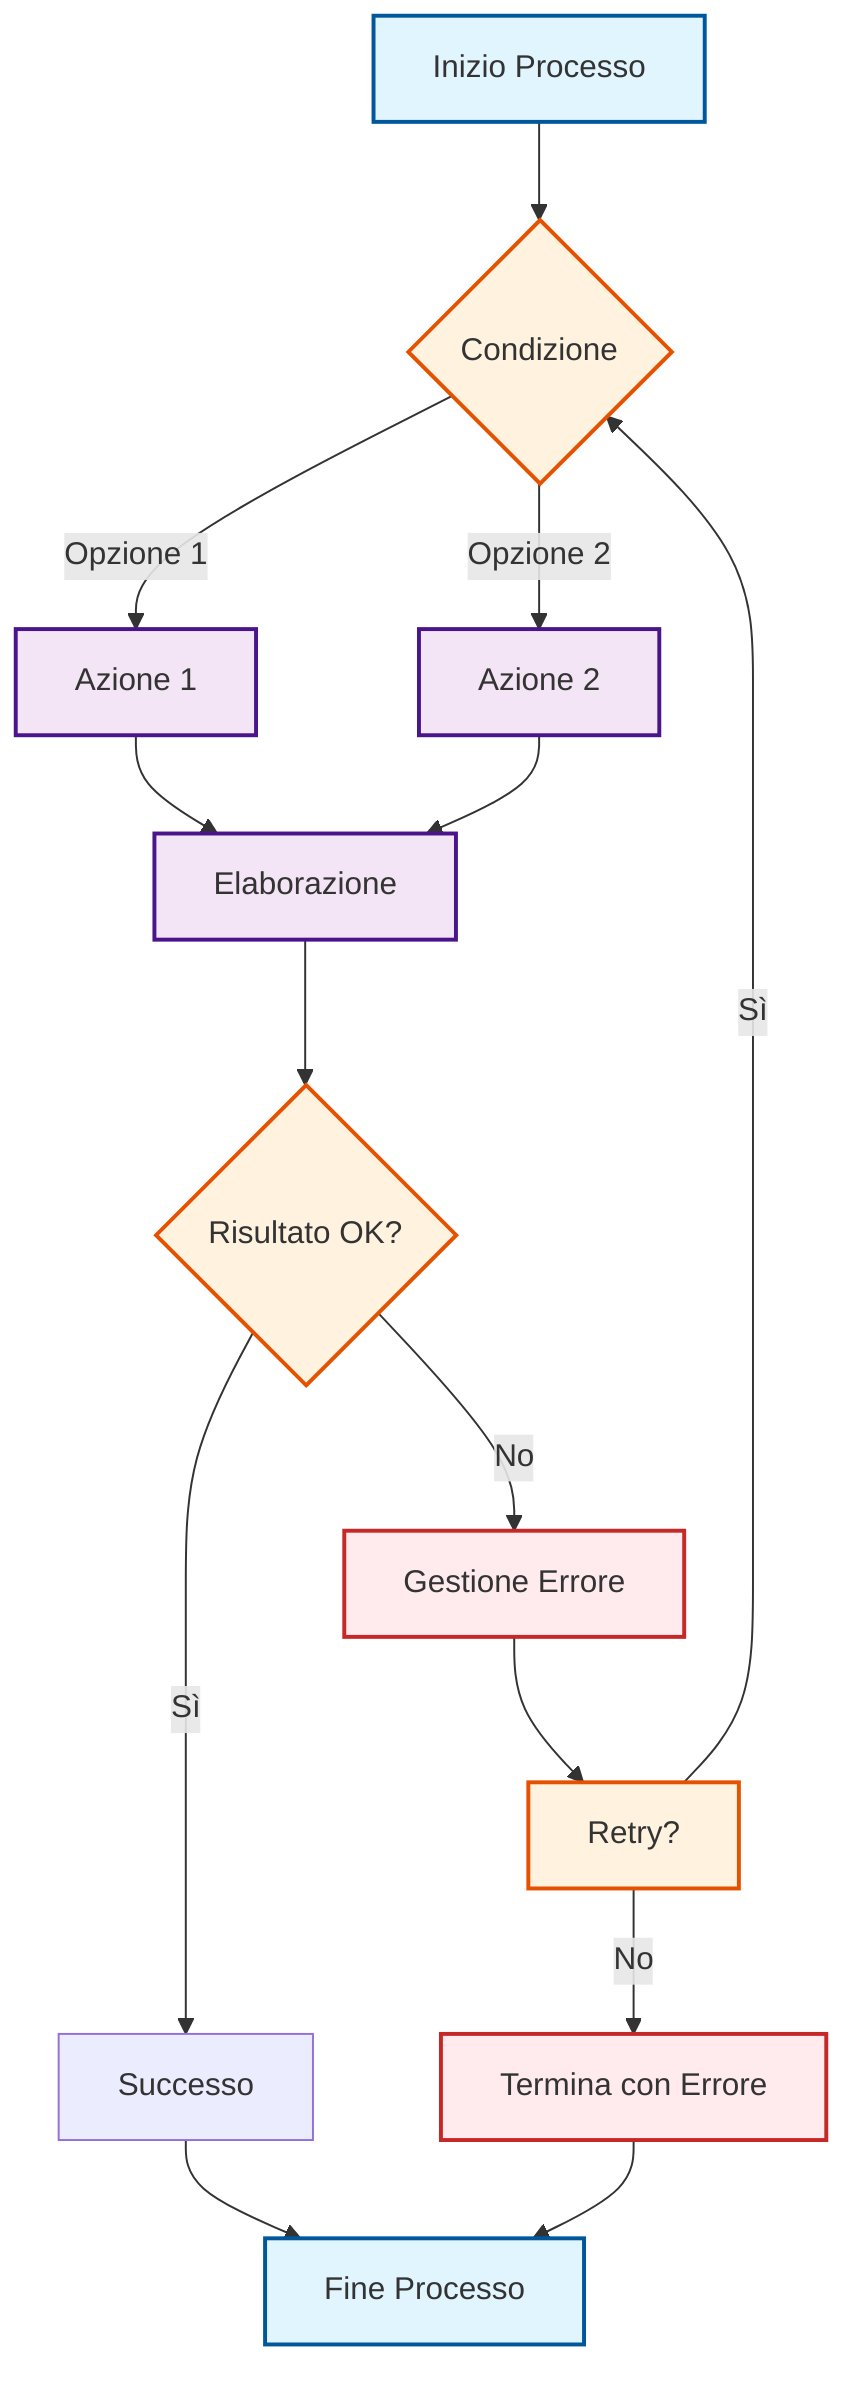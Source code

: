 graph TD
    A[Inizio Processo] --> B{Condizione}
    B -->|Opzione 1| C[Azione 1]
    B -->|Opzione 2| D[Azione 2]
    C --> E[Elaborazione]
    D --> E
    E --> F{Risultato OK?}
    F -->|Sì| G[Successo]
    F -->|No| H[Gestione Errore]
    H --> I[Retry?]
    I -->|Sì| B
    I -->|No| J[Termina con Errore]
    G --> K[Fine Processo]
    J --> K
    
    %% Stili personalizzati
    classDef startEnd fill:#e1f5fe,stroke:#01579b,stroke-width:2px
    classDef process fill:#f3e5f5,stroke:#4a148c,stroke-width:2px
    classDef decision fill:#fff3e0,stroke:#e65100,stroke-width:2px
    classDef error fill:#ffebee,stroke:#c62828,stroke-width:2px
    
    class A,K startEnd
    class C,D,E process
    class B,F,I decision
    class H,J error